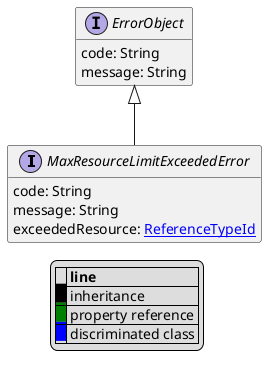 @startuml

hide empty fields
hide empty methods
legend
|= |= line |
|<back:black>   </back>| inheritance |
|<back:green>   </back>| property reference |
|<back:blue>   </back>| discriminated class |
endlegend
interface MaxResourceLimitExceededError [[MaxResourceLimitExceededError.svg]] extends ErrorObject {
    code: String
    message: String
    exceededResource: [[ReferenceTypeId.svg ReferenceTypeId]]
}
interface ErrorObject [[ErrorObject.svg]]  {
    code: String
    message: String
}





@enduml
